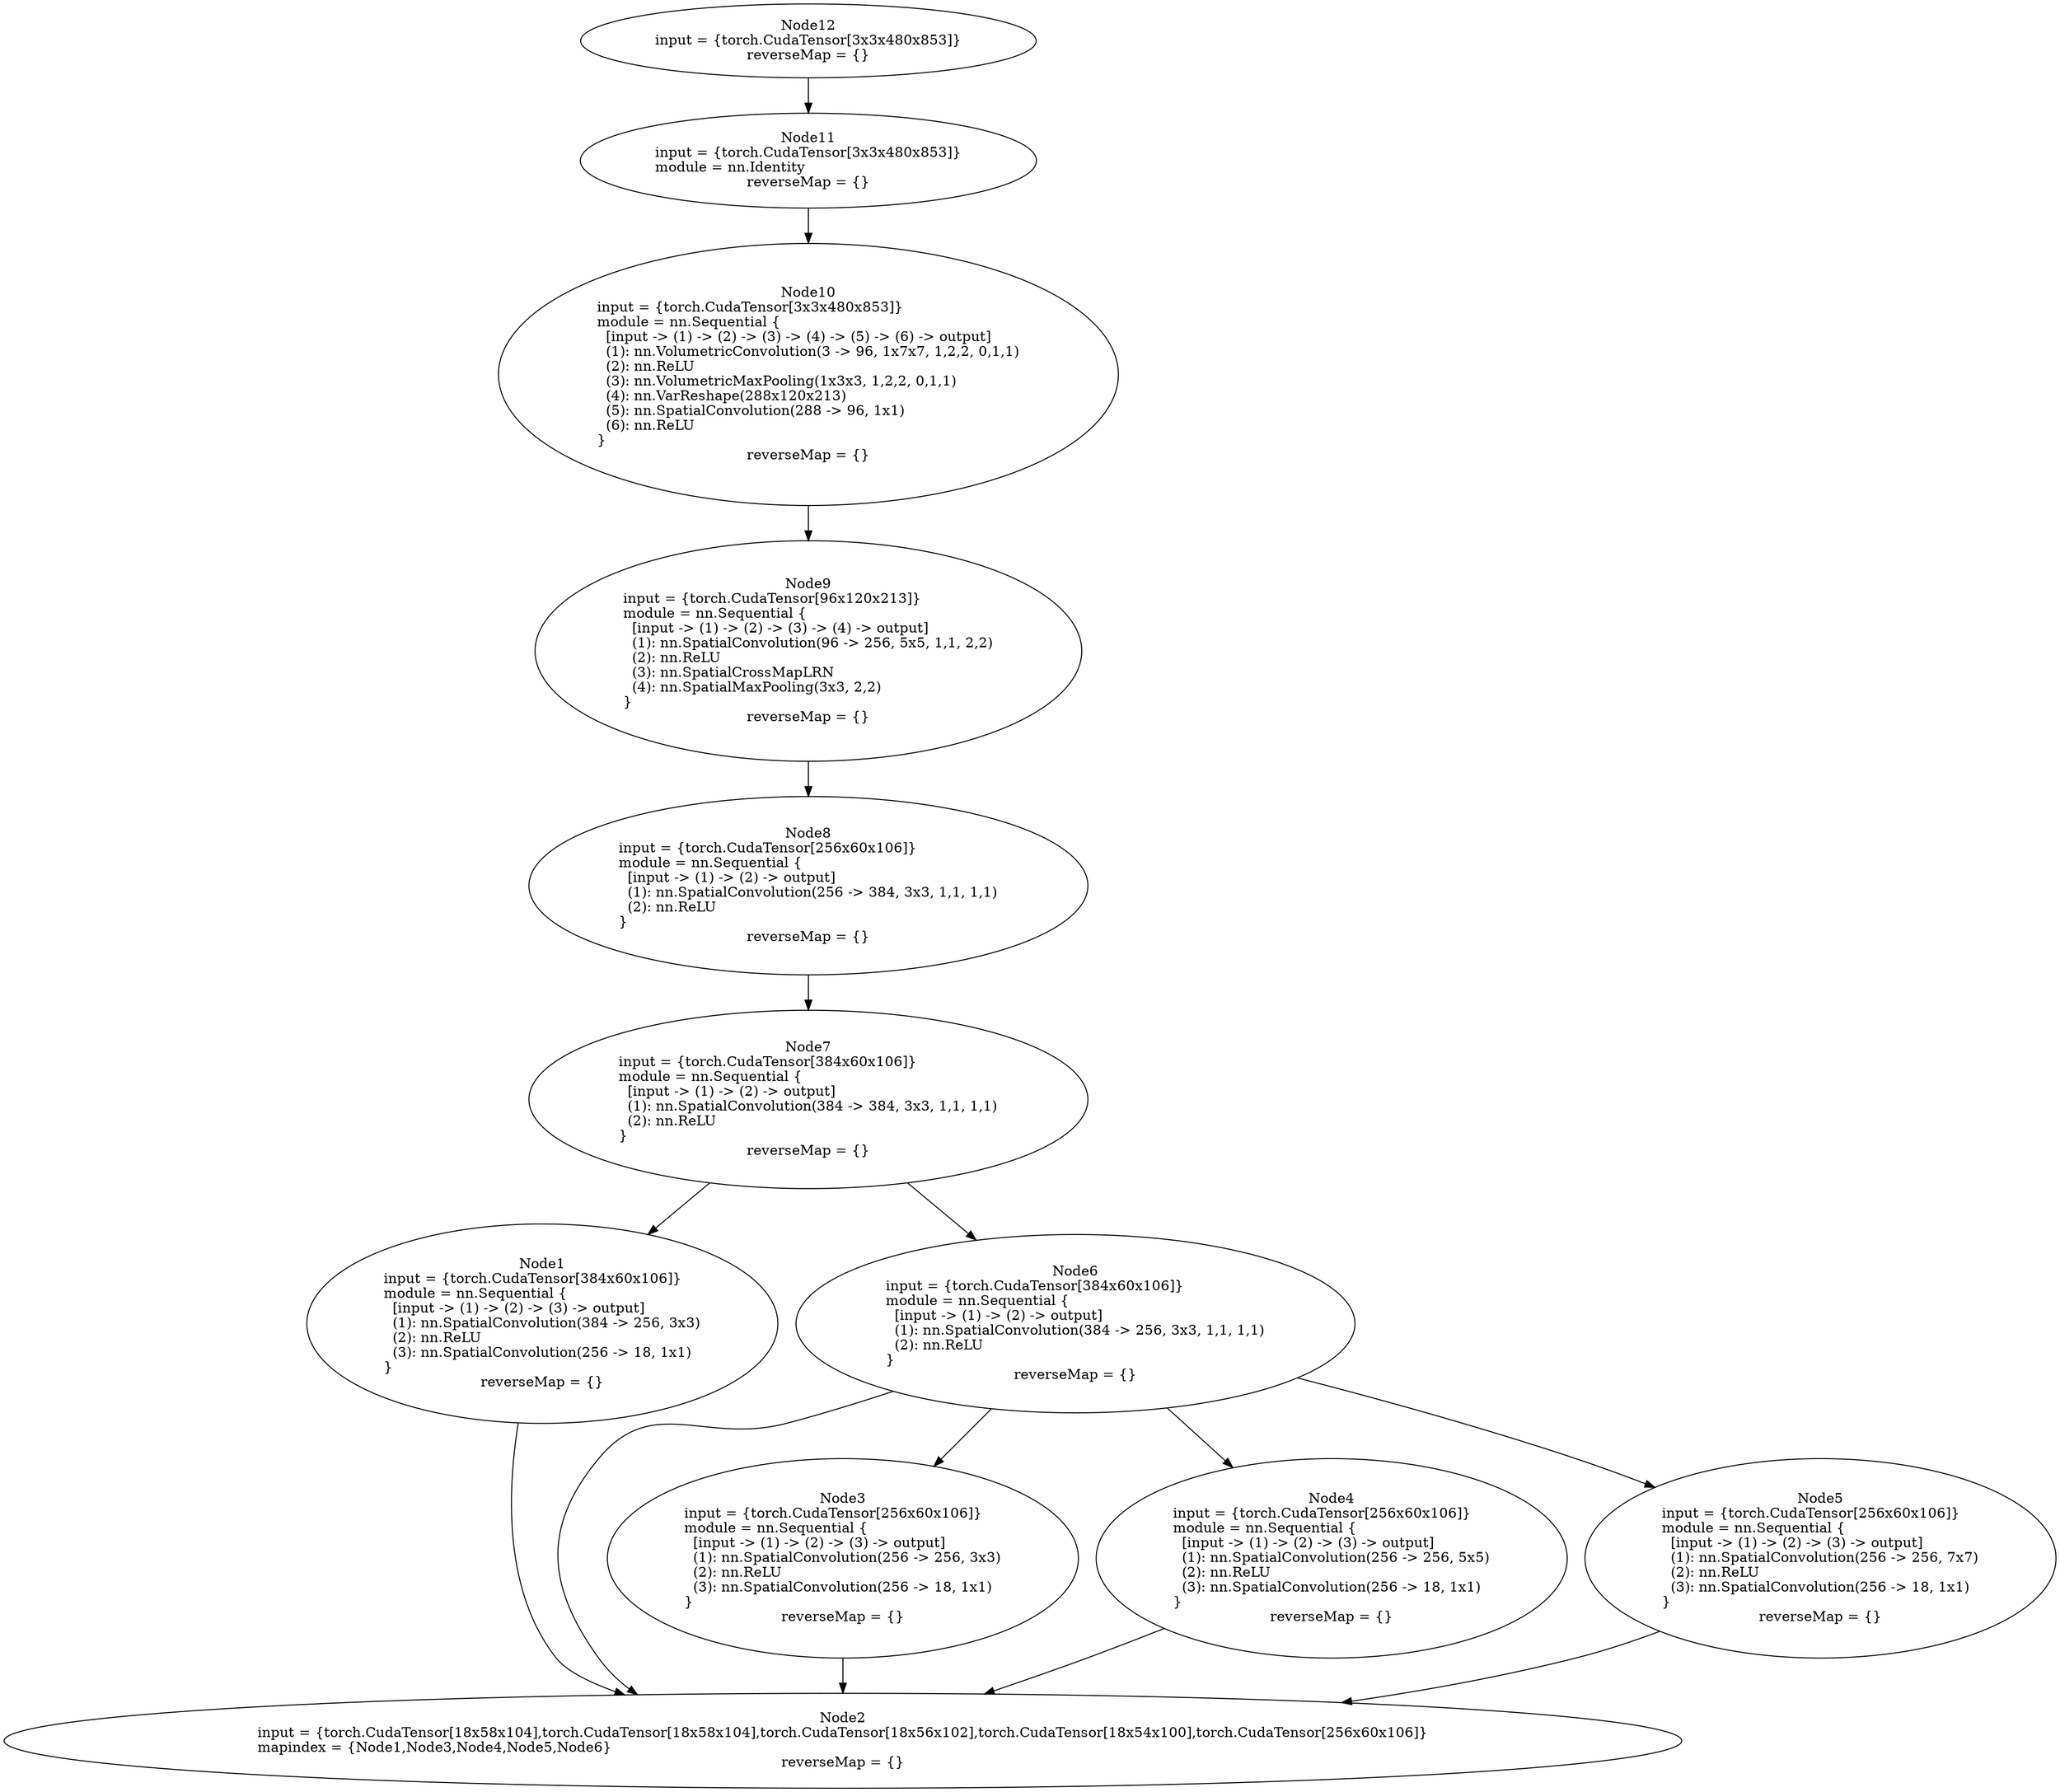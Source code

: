 digraph G {
	graph [bb="0,0,1639,1814"];
	node [label="\N",
		shape=oval
	];
	n1	 [height=2.8088,
		label="Node1\ninput = {torch.CudaTensor[384x60x106]}\lmodule = nn.Sequential {\l  [input -> (1) -> (2) -> (3) -> output]\l  (1): nn.SpatialConvolution(\
384 -> 256, 3x3)\l  (2): nn.ReLU\l  (3): nn.SpatialConvolution(256 -> 18, 1x1)\l}\lreverseMap = {}",
		pos="404,471",
		tooltip="[./models/ZF_model_utilities_3d_reshape.lua]:99_",
		width=5.2333];
	n2	 [height=1.3356,
		label="Node2\ninput = {torch.CudaTensor[18x58x104],torch.CudaTensor[18x58x104],torch.CudaTensor[18x56x102],torch.CudaTensor[18x54x100],\
torch.CudaTensor[256x60x106]}\lmapindex = {Node1,Node3,Node4,Node5,Node6}\lreverseMap = {}",
		pos="659,48",
		tooltip="[[C]]:-1_",
		width=18.306];
	n1 -> n2	 [pos="e,460,93.892 380.51,370.32 369.34,297.26 367.74,199.47 418,132 427.38,119.41 438.79,108.71 451.48,99.632"];
	n3	 [height=2.8088,
		label="Node3\ninput = {torch.CudaTensor[256x60x106]}\lmodule = nn.Sequential {\l  [input -> (1) -> (2) -> (3) -> output]\l  (1): nn.SpatialConvolution(\
256 -> 256, 3x3)\l  (2): nn.ReLU\l  (3): nn.SpatialConvolution(256 -> 18, 1x1)\l}\lreverseMap = {}",
		pos="659,233",
		tooltip="[./models/ZF_model_utilities_3d_reshape.lua]:99_",
		width=5.2333];
	n3 -> n2	 [pos="e,659,96.255 659,131.67 659,123 659,114.45 659,106.31"];
	n4	 [height=2.8088,
		label="Node4\ninput = {torch.CudaTensor[256x60x106]}\lmodule = nn.Sequential {\l  [input -> (1) -> (2) -> (3) -> output]\l  (1): nn.SpatialConvolution(\
256 -> 256, 5x5)\l  (2): nn.ReLU\l  (3): nn.SpatialConvolution(256 -> 18, 1x1)\l}\lreverseMap = {}",
		pos="1055,233",
		tooltip="[./models/ZF_model_utilities_3d_reshape.lua]:99_",
		width=5.2333];
	n4 -> n2	 [pos="e,772.86,95.444 919.64,162.46 898.45,152.02 876.71,141.56 856,132 832.32,121.08 806.79,109.89 782.22,99.421"];
	n5	 [height=2.8088,
		label="Node5\ninput = {torch.CudaTensor[256x60x106]}\lmodule = nn.Sequential {\l  [input -> (1) -> (2) -> (3) -> output]\l  (1): nn.SpatialConvolution(\
256 -> 256, 7x7)\l  (2): nn.ReLU\l  (3): nn.SpatialConvolution(256 -> 18, 1x1)\l}\lreverseMap = {}",
		pos="1451,233",
		tooltip="[./models/ZF_model_utilities_3d_reshape.lua]:99_",
		width=5.2333];
	n5 -> n2	 [pos="e,1056.9,86.414 1321.6,159.43 1298.9,148.92 1275.2,139.22 1252,132 1193.1,113.64 1129.7,99.325 1067,88.176"];
	n6	 [height=2.5142,
		label="Node6\ninput = {torch.CudaTensor[384x60x106]}\lmodule = nn.Sequential {\l  [input -> (1) -> (2) -> output]\l  (1): nn.SpatialConvolution(\
384 -> 256, 3x3, 1,1, 1,1)\l  (2): nn.ReLU\l}\lreverseMap = {}",
		pos="835,471",
		tooltip="[./models/ZF_model_utilities_3d_reshape.lua]:87_",
		width=6.2243];
	n6 -> n2	 [pos="e,498.9,94.837 687.15,402.81 658.85,391.09 629.23,379.6 601,370 540.17,349.32 500.37,384.77 461,334 405.99,263.05 411.28,206.75 \
461,132 469.05,119.9 479.24,109.55 490.74,100.72"];
	n6 -> n3	 [pos="e,728.63,327.37 770.96,384.13 759.24,368.42 746.91,351.88 734.89,335.76"];
	n6 -> n4	 [pos="e,971.1,324 913.18,386.13 929.61,368.51 947.07,349.78 963.92,331.7"];
	n6 -> n5	 [pos="e,1317.4,304.57 1016,417.5 1090,394.33 1176,365.27 1252,334 1270.4,326.41 1289.5,317.82 1308.2,308.95"];
	n7	 [height=2.5142,
		label="Node7\ninput = {torch.CudaTensor[384x60x106]}\lmodule = nn.Sequential {\l  [input -> (1) -> (2) -> output]\l  (1): nn.SpatialConvolution(\
384 -> 384, 3x3, 1,1, 1,1)\l  (2): nn.ReLU\l}\lreverseMap = {}",
		pos="619,699",
		tooltip="[./models/ZF_model_utilities_3d_reshape.lua]:87_",
		width=6.2243];
	n7 -> n1	 [pos="e,489.03,561.38 539.25,614.17 525.18,599.38 510.43,583.87 496.05,568.76"];
	n7 -> n6	 [pos="e,755.01,555.7 699.12,614.17 714.95,597.61 731.63,580.15 747.68,563.36"];
	n8	 [height=2.5142,
		label="Node8\ninput = {torch.CudaTensor[256x60x106]}\lmodule = nn.Sequential {\l  [input -> (1) -> (2) -> output]\l  (1): nn.SpatialConvolution(\
256 -> 384, 3x3, 1,1, 1,1)\l  (2): nn.ReLU\l}\lreverseMap = {}",
		pos="619,917",
		tooltip="[./models/ZF_model_utilities_3d_reshape.lua]:87_",
		width=6.2243];
	n8 -> n7	 [pos="e,619,789.8 619,826.27 619,817.61 619,808.78 619,800.03"];
	n9	 [height=3.1034,
		label="Node9\ninput = {torch.CudaTensor[96x120x213]}\lmodule = nn.Sequential {\l  [input -> (1) -> (2) -> (3) -> (4) -> output]\l  (1): \
nn.SpatialConvolution(96 -> 256, 5x5, 1,1, 2,2)\l  (2): nn.ReLU\l  (3): nn.SpatialCrossMapLRN\l  (4): nn.SpatialMaxPooling(3x3, \
2,2)\l}\lreverseMap = {}",
		pos="619,1156",
		tooltip="[./models/ZF_model_utilities_3d_reshape.lua]:87_",
		width=6.0862];
	n9 -> n8	 [pos="e,619,1007.8 619,1044.1 619,1035.4 619,1026.6 619,1017.9"];
	n10	 [height=3.6927,
		label="Node10\ninput = {torch.CudaTensor[3x3x480x853]}\lmodule = nn.Sequential {\l  [input -> (1) -> (2) -> (3) -> (4) -> (5) -> (6) -> \
output]\l  (1): nn.VolumetricConvolution(3 -> 96, 1x7x7, 1,2,2, 0,1,1)\l  (2): nn.ReLU\l  (3): nn.VolumetricMaxPooling(1x3x3, 1,\
2,2, 0,1,1)\l  (4): nn.VarReshape(288x120x213)\l  (5): nn.SpatialConvolution(288 -> 96, 1x1)\l  (6): nn.ReLU\l}\lreverseMap = {}",
		pos="619,1437",
		tooltip="[./models/ZF_model_utilities_3d_reshape.lua]:67_",
		width=6.9824];
	n10 -> n9	 [pos="e,619,1268.1 619,1303.9 619,1295.3 619,1286.8 619,1278.3"];
	n11	 [height=1.3356,
		label="Node11\ninput = {torch.CudaTensor[3x3x480x853]}\lmodule = nn.Identity\lreverseMap = {}",
		pos="619,1654",
		tooltip="[./models/ZF_model_utilities_3d_reshape.lua]:46_",
		width=4.9806];
	n11 -> n10	 [pos="e,619,1570.3 619,1605.8 619,1597.9 619,1589.4 619,1580.5"];
	n12	 [height=1.041,
		label="Node12\ninput = {torch.CudaTensor[3x3x480x853]}\lreverseMap = {}",
		pos="619,1776",
		tooltip="[[C]]:-1_",
		width=4.9806];
	n12 -> n11	 [pos="e,619,1702.5 619,1738.3 619,1730.2 619,1721.4 619,1712.7"];
}
